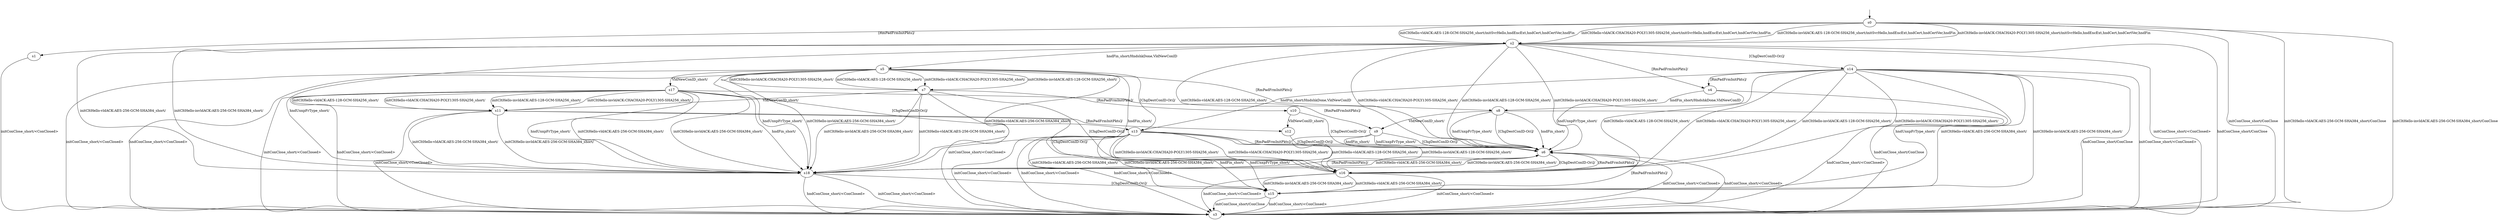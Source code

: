 digraph "../results/kwikModels/kwik-B-sCS-0/learnedModel" {
s0 [label=s0];
s1 [label=s1];
s2 [label=s2];
s3 [label=s3];
s4 [label=s4];
s5 [label=s5];
s6 [label=s6];
s7 [label=s7];
s8 [label=s8];
s9 [label=s9];
s10 [label=s10];
s11 [label=s11];
s12 [label=s12];
s13 [label=s13];
s14 [label=s14];
s15 [label=s15];
s16 [label=s16];
s17 [label=s17];
s18 [label=s18];
s0 -> s3  [label="initConClose_short/ConClose "];
s0 -> s2  [label="initCltHello-vldACK:AES-128-GCM-SHA256_short/initSvrHello,hndEncExt,hndCert,hndCertVer,hndFin "];
s0 -> s3  [label="initCltHello-vldACK:AES-256-GCM-SHA384_short/ConClose "];
s0 -> s2  [label="initCltHello-vldACK:CHACHA20-POLY1305-SHA256_short/initSvrHello,hndEncExt,hndCert,hndCertVer,hndFin "];
s0 -> s2  [label="initCltHello-invldACK:AES-128-GCM-SHA256_short/initSvrHello,hndEncExt,hndCert,hndCertVer,hndFin "];
s0 -> s3  [label="initCltHello-invldACK:AES-256-GCM-SHA384_short/ConClose "];
s0 -> s2  [label="initCltHello-invldACK:CHACHA20-POLY1305-SHA256_short/initSvrHello,hndEncExt,hndCert,hndCertVer,hndFin "];
s0 -> s1  [label="[RmPadFrmInitPkts]/ "];
s1 -> s3  [label="initConClose_short/<ConClosed> "];
s2 -> s3  [label="initConClose_short/<ConClosed> "];
s2 -> s6  [label="initCltHello-vldACK:AES-128-GCM-SHA256_short/ "];
s2 -> s18  [label="initCltHello-vldACK:AES-256-GCM-SHA384_short/ "];
s2 -> s6  [label="initCltHello-vldACK:CHACHA20-POLY1305-SHA256_short/ "];
s2 -> s6  [label="initCltHello-invldACK:AES-128-GCM-SHA256_short/ "];
s2 -> s18  [label="initCltHello-invldACK:AES-256-GCM-SHA384_short/ "];
s2 -> s6  [label="initCltHello-invldACK:CHACHA20-POLY1305-SHA256_short/ "];
s2 -> s5  [label="hndFin_short/HndshkDone,VldNewConID "];
s2 -> s3  [label="hndConClose_short/ConClose "];
s2 -> s18  [label="hndUnxpFrType_short/ "];
s2 -> s14  [label="[ChgDestConID-Ori]/ "];
s2 -> s4  [label="[RmPadFrmInitPkts]/ "];
s4 -> s8  [label="hndFin_short/HndshkDone,VldNewConID "];
s4 -> s3  [label="hndConClose_short/ConClose "];
s4 -> s6  [label="hndUnxpFrType_short/ "];
s5 -> s3  [label="initConClose_short/<ConClosed> "];
s5 -> s7  [label="initCltHello-vldACK:AES-128-GCM-SHA256_short/ "];
s5 -> s18  [label="initCltHello-vldACK:AES-256-GCM-SHA384_short/ "];
s5 -> s7  [label="initCltHello-vldACK:CHACHA20-POLY1305-SHA256_short/ "];
s5 -> s7  [label="initCltHello-invldACK:AES-128-GCM-SHA256_short/ "];
s5 -> s18  [label="initCltHello-invldACK:AES-256-GCM-SHA384_short/ "];
s5 -> s7  [label="initCltHello-invldACK:CHACHA20-POLY1305-SHA256_short/ "];
s5 -> s18  [label="hndFin_short/ "];
s5 -> s3  [label="hndConClose_short/<ConClosed> "];
s5 -> s18  [label="hndUnxpFrType_short/ "];
s5 -> s17  [label="VldNewConID_short/ "];
s5 -> s13  [label="[ChgDestConID-Ori]/ "];
s5 -> s8  [label="[RmPadFrmInitPkts]/ "];
s6 -> s3  [label="initConClose_short/<ConClosed> "];
s6 -> s18  [label="initCltHello-vldACK:AES-256-GCM-SHA384_short/ "];
s6 -> s18  [label="initCltHello-invldACK:AES-256-GCM-SHA384_short/ "];
s6 -> s3  [label="hndConClose_short/<ConClosed> "];
s6 -> s16  [label="[ChgDestConID-Ori]/ "];
s7 -> s3  [label="initConClose_short/<ConClosed> "];
s7 -> s18  [label="initCltHello-vldACK:AES-256-GCM-SHA384_short/ "];
s7 -> s18  [label="initCltHello-invldACK:AES-256-GCM-SHA384_short/ "];
s7 -> s11  [label="VldNewConID_short/ "];
s7 -> s16  [label="[ChgDestConID-Ori]/ "];
s7 -> s10  [label="[RmPadFrmInitPkts]/ "];
s8 -> s6  [label="hndFin_short/ "];
s8 -> s3  [label="hndConClose_short/<ConClosed> "];
s8 -> s6  [label="hndUnxpFrType_short/ "];
s8 -> s9  [label="VldNewConID_short/ "];
s8 -> s6  [label="[ChgDestConID-Ori]/ "];
s9 -> s6  [label="hndFin_short/ "];
s9 -> s3  [label="hndConClose_short/<ConClosed> "];
s9 -> s6  [label="hndUnxpFrType_short/ "];
s9 -> s6  [label="[ChgDestConID-Ori]/ "];
s10 -> s12  [label="VldNewConID_short/ "];
s10 -> s6  [label="[ChgDestConID-Ori]/ "];
s11 -> s3  [label="initConClose_short/<ConClosed> "];
s11 -> s18  [label="initCltHello-vldACK:AES-256-GCM-SHA384_short/ "];
s11 -> s18  [label="initCltHello-invldACK:AES-256-GCM-SHA384_short/ "];
s11 -> s16  [label="[ChgDestConID-Ori]/ "];
s11 -> s12  [label="[RmPadFrmInitPkts]/ "];
s12 -> s6  [label="[ChgDestConID-Ori]/ "];
s13 -> s3  [label="initConClose_short/<ConClosed> "];
s13 -> s16  [label="initCltHello-vldACK:AES-128-GCM-SHA256_short/ "];
s13 -> s15  [label="initCltHello-vldACK:AES-256-GCM-SHA384_short/ "];
s13 -> s16  [label="initCltHello-vldACK:CHACHA20-POLY1305-SHA256_short/ "];
s13 -> s16  [label="initCltHello-invldACK:AES-128-GCM-SHA256_short/ "];
s13 -> s15  [label="initCltHello-invldACK:AES-256-GCM-SHA384_short/ "];
s13 -> s16  [label="initCltHello-invldACK:CHACHA20-POLY1305-SHA256_short/ "];
s13 -> s15  [label="hndFin_short/ "];
s13 -> s3  [label="hndConClose_short/<ConClosed> "];
s13 -> s15  [label="hndUnxpFrType_short/ "];
s13 -> s6  [label="[RmPadFrmInitPkts]/ "];
s14 -> s3  [label="initConClose_short/<ConClosed> "];
s14 -> s16  [label="initCltHello-vldACK:AES-128-GCM-SHA256_short/ "];
s14 -> s15  [label="initCltHello-vldACK:AES-256-GCM-SHA384_short/ "];
s14 -> s16  [label="initCltHello-vldACK:CHACHA20-POLY1305-SHA256_short/ "];
s14 -> s16  [label="initCltHello-invldACK:AES-128-GCM-SHA256_short/ "];
s14 -> s15  [label="initCltHello-invldACK:AES-256-GCM-SHA384_short/ "];
s14 -> s16  [label="initCltHello-invldACK:CHACHA20-POLY1305-SHA256_short/ "];
s14 -> s13  [label="hndFin_short/HndshkDone,VldNewConID "];
s14 -> s3  [label="hndConClose_short/ConClose "];
s14 -> s15  [label="hndUnxpFrType_short/ "];
s14 -> s4  [label="[RmPadFrmInitPkts]/ "];
s15 -> s3  [label="initConClose_short/ConClose "];
s15 -> s3  [label="hndConClose_short/<ConClosed> "];
s15 -> s6  [label="[RmPadFrmInitPkts]/ "];
s16 -> s3  [label="initConClose_short/<ConClosed> "];
s16 -> s15  [label="initCltHello-vldACK:AES-256-GCM-SHA384_short/ "];
s16 -> s15  [label="initCltHello-invldACK:AES-256-GCM-SHA384_short/ "];
s16 -> s3  [label="hndConClose_short/<ConClosed> "];
s16 -> s6  [label="[RmPadFrmInitPkts]/ "];
s17 -> s3  [label="initConClose_short/<ConClosed> "];
s17 -> s11  [label="initCltHello-vldACK:AES-128-GCM-SHA256_short/ "];
s17 -> s18  [label="initCltHello-vldACK:AES-256-GCM-SHA384_short/ "];
s17 -> s11  [label="initCltHello-vldACK:CHACHA20-POLY1305-SHA256_short/ "];
s17 -> s11  [label="initCltHello-invldACK:AES-128-GCM-SHA256_short/ "];
s17 -> s18  [label="initCltHello-invldACK:AES-256-GCM-SHA384_short/ "];
s17 -> s11  [label="initCltHello-invldACK:CHACHA20-POLY1305-SHA256_short/ "];
s17 -> s18  [label="hndFin_short/ "];
s17 -> s3  [label="hndConClose_short/<ConClosed> "];
s17 -> s18  [label="hndUnxpFrType_short/ "];
s17 -> s13  [label="[ChgDestConID-Ori]/ "];
s17 -> s9  [label="[RmPadFrmInitPkts]/ "];
s18 -> s3  [label="initConClose_short/<ConClosed> "];
s18 -> s3  [label="hndConClose_short/<ConClosed> "];
s18 -> s15  [label="[ChgDestConID-Ori]/ "];
s18 -> s6  [label="[RmPadFrmInitPkts]/ "];
__start0 [label="", shape=none];
__start0 -> s0  [label=""];
}
